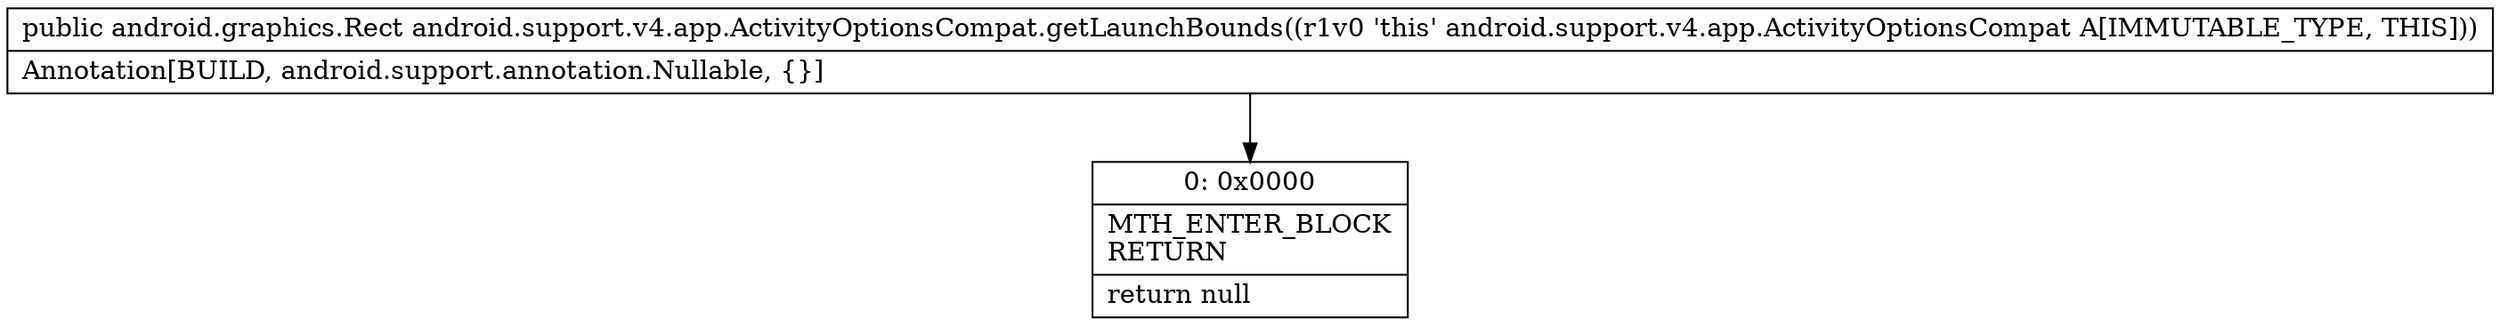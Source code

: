 digraph "CFG forandroid.support.v4.app.ActivityOptionsCompat.getLaunchBounds()Landroid\/graphics\/Rect;" {
Node_0 [shape=record,label="{0\:\ 0x0000|MTH_ENTER_BLOCK\lRETURN\l|return null\l}"];
MethodNode[shape=record,label="{public android.graphics.Rect android.support.v4.app.ActivityOptionsCompat.getLaunchBounds((r1v0 'this' android.support.v4.app.ActivityOptionsCompat A[IMMUTABLE_TYPE, THIS]))  | Annotation[BUILD, android.support.annotation.Nullable, \{\}]\l}"];
MethodNode -> Node_0;
}

